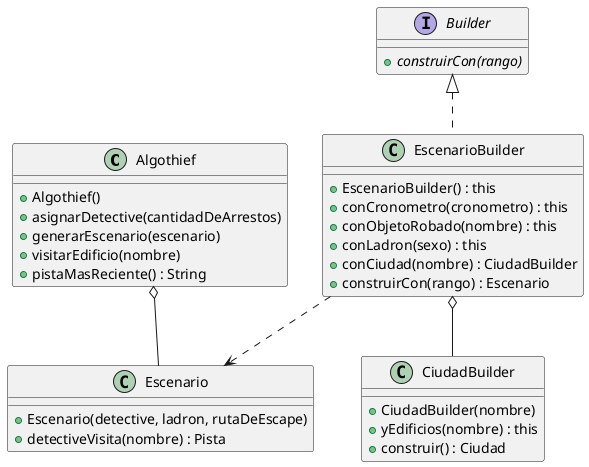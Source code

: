 @startuml

class Algothief {
    + Algothief()
    + asignarDetective(cantidadDeArrestos)
    + generarEscenario(escenario)
    + visitarEdificio(nombre)
    + pistaMasReciente() : String
}

interface Builder {
    + {abstract} construirCon(rango)
}

class EscenarioBuilder implements Builder {
    + EscenarioBuilder() : this
    + conCronometro(cronometro) : this
    + conObjetoRobado(nombre) : this
    + conLadron(sexo) : this
    + conCiudad(nombre) : CiudadBuilder
    + construirCon(rango) : Escenario
}

class Escenario {
    + Escenario(detective, ladron, rutaDeEscape)
    + detectiveVisita(nombre) : Pista
}

class CiudadBuilder {
    + CiudadBuilder(nombre)
    + yEdificios(nombre) : this
    + construir() : Ciudad
}


EscenarioBuilder o-- CiudadBuilder
EscenarioBuilder ..> Escenario
Algothief o-- Escenario

@enduml
